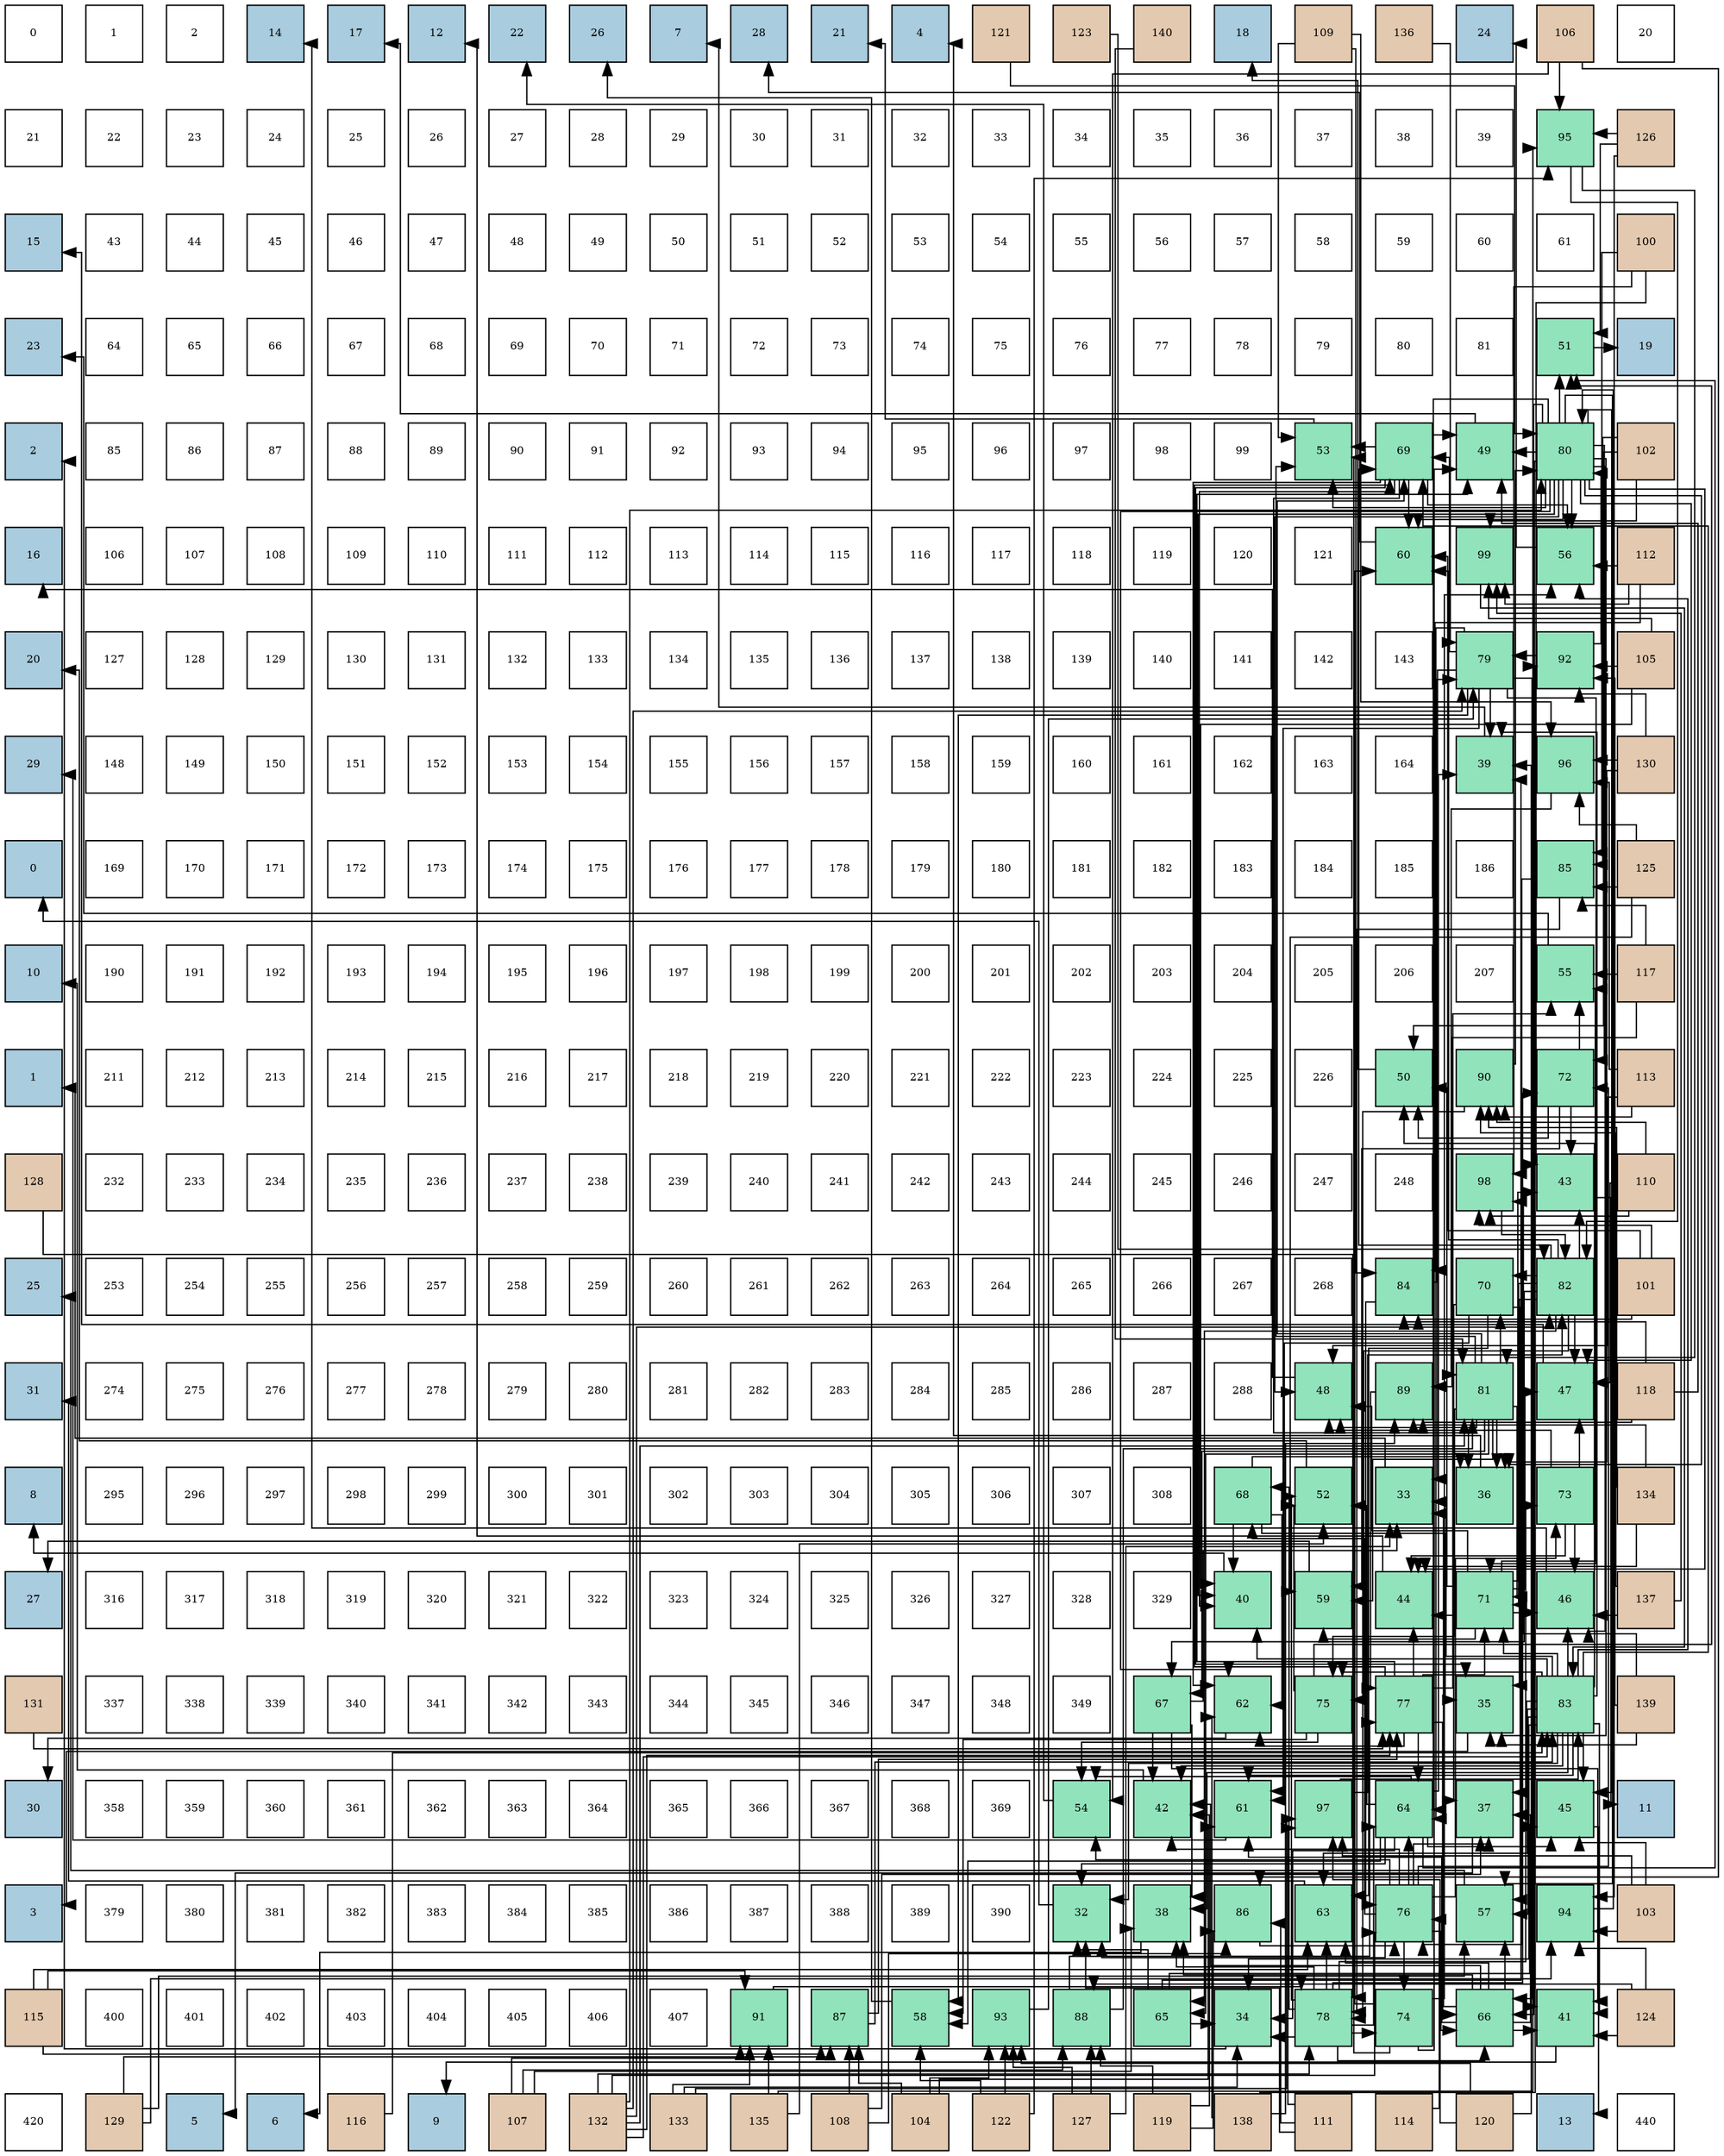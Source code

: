 digraph layout{
 rankdir=TB;
 splines=ortho;
 node [style=filled shape=square fixedsize=true width=0.6];
0[label="0", fontsize=8, fillcolor="#ffffff"];
1[label="1", fontsize=8, fillcolor="#ffffff"];
2[label="2", fontsize=8, fillcolor="#ffffff"];
3[label="14", fontsize=8, fillcolor="#a9ccde"];
4[label="17", fontsize=8, fillcolor="#a9ccde"];
5[label="12", fontsize=8, fillcolor="#a9ccde"];
6[label="22", fontsize=8, fillcolor="#a9ccde"];
7[label="26", fontsize=8, fillcolor="#a9ccde"];
8[label="7", fontsize=8, fillcolor="#a9ccde"];
9[label="28", fontsize=8, fillcolor="#a9ccde"];
10[label="21", fontsize=8, fillcolor="#a9ccde"];
11[label="4", fontsize=8, fillcolor="#a9ccde"];
12[label="121", fontsize=8, fillcolor="#e3c9af"];
13[label="123", fontsize=8, fillcolor="#e3c9af"];
14[label="140", fontsize=8, fillcolor="#e3c9af"];
15[label="18", fontsize=8, fillcolor="#a9ccde"];
16[label="109", fontsize=8, fillcolor="#e3c9af"];
17[label="136", fontsize=8, fillcolor="#e3c9af"];
18[label="24", fontsize=8, fillcolor="#a9ccde"];
19[label="106", fontsize=8, fillcolor="#e3c9af"];
20[label="20", fontsize=8, fillcolor="#ffffff"];
21[label="21", fontsize=8, fillcolor="#ffffff"];
22[label="22", fontsize=8, fillcolor="#ffffff"];
23[label="23", fontsize=8, fillcolor="#ffffff"];
24[label="24", fontsize=8, fillcolor="#ffffff"];
25[label="25", fontsize=8, fillcolor="#ffffff"];
26[label="26", fontsize=8, fillcolor="#ffffff"];
27[label="27", fontsize=8, fillcolor="#ffffff"];
28[label="28", fontsize=8, fillcolor="#ffffff"];
29[label="29", fontsize=8, fillcolor="#ffffff"];
30[label="30", fontsize=8, fillcolor="#ffffff"];
31[label="31", fontsize=8, fillcolor="#ffffff"];
32[label="32", fontsize=8, fillcolor="#ffffff"];
33[label="33", fontsize=8, fillcolor="#ffffff"];
34[label="34", fontsize=8, fillcolor="#ffffff"];
35[label="35", fontsize=8, fillcolor="#ffffff"];
36[label="36", fontsize=8, fillcolor="#ffffff"];
37[label="37", fontsize=8, fillcolor="#ffffff"];
38[label="38", fontsize=8, fillcolor="#ffffff"];
39[label="39", fontsize=8, fillcolor="#ffffff"];
40[label="95", fontsize=8, fillcolor="#91e3bb"];
41[label="126", fontsize=8, fillcolor="#e3c9af"];
42[label="15", fontsize=8, fillcolor="#a9ccde"];
43[label="43", fontsize=8, fillcolor="#ffffff"];
44[label="44", fontsize=8, fillcolor="#ffffff"];
45[label="45", fontsize=8, fillcolor="#ffffff"];
46[label="46", fontsize=8, fillcolor="#ffffff"];
47[label="47", fontsize=8, fillcolor="#ffffff"];
48[label="48", fontsize=8, fillcolor="#ffffff"];
49[label="49", fontsize=8, fillcolor="#ffffff"];
50[label="50", fontsize=8, fillcolor="#ffffff"];
51[label="51", fontsize=8, fillcolor="#ffffff"];
52[label="52", fontsize=8, fillcolor="#ffffff"];
53[label="53", fontsize=8, fillcolor="#ffffff"];
54[label="54", fontsize=8, fillcolor="#ffffff"];
55[label="55", fontsize=8, fillcolor="#ffffff"];
56[label="56", fontsize=8, fillcolor="#ffffff"];
57[label="57", fontsize=8, fillcolor="#ffffff"];
58[label="58", fontsize=8, fillcolor="#ffffff"];
59[label="59", fontsize=8, fillcolor="#ffffff"];
60[label="60", fontsize=8, fillcolor="#ffffff"];
61[label="61", fontsize=8, fillcolor="#ffffff"];
62[label="100", fontsize=8, fillcolor="#e3c9af"];
63[label="23", fontsize=8, fillcolor="#a9ccde"];
64[label="64", fontsize=8, fillcolor="#ffffff"];
65[label="65", fontsize=8, fillcolor="#ffffff"];
66[label="66", fontsize=8, fillcolor="#ffffff"];
67[label="67", fontsize=8, fillcolor="#ffffff"];
68[label="68", fontsize=8, fillcolor="#ffffff"];
69[label="69", fontsize=8, fillcolor="#ffffff"];
70[label="70", fontsize=8, fillcolor="#ffffff"];
71[label="71", fontsize=8, fillcolor="#ffffff"];
72[label="72", fontsize=8, fillcolor="#ffffff"];
73[label="73", fontsize=8, fillcolor="#ffffff"];
74[label="74", fontsize=8, fillcolor="#ffffff"];
75[label="75", fontsize=8, fillcolor="#ffffff"];
76[label="76", fontsize=8, fillcolor="#ffffff"];
77[label="77", fontsize=8, fillcolor="#ffffff"];
78[label="78", fontsize=8, fillcolor="#ffffff"];
79[label="79", fontsize=8, fillcolor="#ffffff"];
80[label="80", fontsize=8, fillcolor="#ffffff"];
81[label="81", fontsize=8, fillcolor="#ffffff"];
82[label="51", fontsize=8, fillcolor="#91e3bb"];
83[label="19", fontsize=8, fillcolor="#a9ccde"];
84[label="2", fontsize=8, fillcolor="#a9ccde"];
85[label="85", fontsize=8, fillcolor="#ffffff"];
86[label="86", fontsize=8, fillcolor="#ffffff"];
87[label="87", fontsize=8, fillcolor="#ffffff"];
88[label="88", fontsize=8, fillcolor="#ffffff"];
89[label="89", fontsize=8, fillcolor="#ffffff"];
90[label="90", fontsize=8, fillcolor="#ffffff"];
91[label="91", fontsize=8, fillcolor="#ffffff"];
92[label="92", fontsize=8, fillcolor="#ffffff"];
93[label="93", fontsize=8, fillcolor="#ffffff"];
94[label="94", fontsize=8, fillcolor="#ffffff"];
95[label="95", fontsize=8, fillcolor="#ffffff"];
96[label="96", fontsize=8, fillcolor="#ffffff"];
97[label="97", fontsize=8, fillcolor="#ffffff"];
98[label="98", fontsize=8, fillcolor="#ffffff"];
99[label="99", fontsize=8, fillcolor="#ffffff"];
100[label="53", fontsize=8, fillcolor="#91e3bb"];
101[label="69", fontsize=8, fillcolor="#91e3bb"];
102[label="49", fontsize=8, fillcolor="#91e3bb"];
103[label="80", fontsize=8, fillcolor="#91e3bb"];
104[label="102", fontsize=8, fillcolor="#e3c9af"];
105[label="16", fontsize=8, fillcolor="#a9ccde"];
106[label="106", fontsize=8, fillcolor="#ffffff"];
107[label="107", fontsize=8, fillcolor="#ffffff"];
108[label="108", fontsize=8, fillcolor="#ffffff"];
109[label="109", fontsize=8, fillcolor="#ffffff"];
110[label="110", fontsize=8, fillcolor="#ffffff"];
111[label="111", fontsize=8, fillcolor="#ffffff"];
112[label="112", fontsize=8, fillcolor="#ffffff"];
113[label="113", fontsize=8, fillcolor="#ffffff"];
114[label="114", fontsize=8, fillcolor="#ffffff"];
115[label="115", fontsize=8, fillcolor="#ffffff"];
116[label="116", fontsize=8, fillcolor="#ffffff"];
117[label="117", fontsize=8, fillcolor="#ffffff"];
118[label="118", fontsize=8, fillcolor="#ffffff"];
119[label="119", fontsize=8, fillcolor="#ffffff"];
120[label="120", fontsize=8, fillcolor="#ffffff"];
121[label="121", fontsize=8, fillcolor="#ffffff"];
122[label="60", fontsize=8, fillcolor="#91e3bb"];
123[label="99", fontsize=8, fillcolor="#91e3bb"];
124[label="56", fontsize=8, fillcolor="#91e3bb"];
125[label="112", fontsize=8, fillcolor="#e3c9af"];
126[label="20", fontsize=8, fillcolor="#a9ccde"];
127[label="127", fontsize=8, fillcolor="#ffffff"];
128[label="128", fontsize=8, fillcolor="#ffffff"];
129[label="129", fontsize=8, fillcolor="#ffffff"];
130[label="130", fontsize=8, fillcolor="#ffffff"];
131[label="131", fontsize=8, fillcolor="#ffffff"];
132[label="132", fontsize=8, fillcolor="#ffffff"];
133[label="133", fontsize=8, fillcolor="#ffffff"];
134[label="134", fontsize=8, fillcolor="#ffffff"];
135[label="135", fontsize=8, fillcolor="#ffffff"];
136[label="136", fontsize=8, fillcolor="#ffffff"];
137[label="137", fontsize=8, fillcolor="#ffffff"];
138[label="138", fontsize=8, fillcolor="#ffffff"];
139[label="139", fontsize=8, fillcolor="#ffffff"];
140[label="140", fontsize=8, fillcolor="#ffffff"];
141[label="141", fontsize=8, fillcolor="#ffffff"];
142[label="142", fontsize=8, fillcolor="#ffffff"];
143[label="143", fontsize=8, fillcolor="#ffffff"];
144[label="79", fontsize=8, fillcolor="#91e3bb"];
145[label="92", fontsize=8, fillcolor="#91e3bb"];
146[label="105", fontsize=8, fillcolor="#e3c9af"];
147[label="29", fontsize=8, fillcolor="#a9ccde"];
148[label="148", fontsize=8, fillcolor="#ffffff"];
149[label="149", fontsize=8, fillcolor="#ffffff"];
150[label="150", fontsize=8, fillcolor="#ffffff"];
151[label="151", fontsize=8, fillcolor="#ffffff"];
152[label="152", fontsize=8, fillcolor="#ffffff"];
153[label="153", fontsize=8, fillcolor="#ffffff"];
154[label="154", fontsize=8, fillcolor="#ffffff"];
155[label="155", fontsize=8, fillcolor="#ffffff"];
156[label="156", fontsize=8, fillcolor="#ffffff"];
157[label="157", fontsize=8, fillcolor="#ffffff"];
158[label="158", fontsize=8, fillcolor="#ffffff"];
159[label="159", fontsize=8, fillcolor="#ffffff"];
160[label="160", fontsize=8, fillcolor="#ffffff"];
161[label="161", fontsize=8, fillcolor="#ffffff"];
162[label="162", fontsize=8, fillcolor="#ffffff"];
163[label="163", fontsize=8, fillcolor="#ffffff"];
164[label="164", fontsize=8, fillcolor="#ffffff"];
165[label="39", fontsize=8, fillcolor="#91e3bb"];
166[label="96", fontsize=8, fillcolor="#91e3bb"];
167[label="130", fontsize=8, fillcolor="#e3c9af"];
168[label="0", fontsize=8, fillcolor="#a9ccde"];
169[label="169", fontsize=8, fillcolor="#ffffff"];
170[label="170", fontsize=8, fillcolor="#ffffff"];
171[label="171", fontsize=8, fillcolor="#ffffff"];
172[label="172", fontsize=8, fillcolor="#ffffff"];
173[label="173", fontsize=8, fillcolor="#ffffff"];
174[label="174", fontsize=8, fillcolor="#ffffff"];
175[label="175", fontsize=8, fillcolor="#ffffff"];
176[label="176", fontsize=8, fillcolor="#ffffff"];
177[label="177", fontsize=8, fillcolor="#ffffff"];
178[label="178", fontsize=8, fillcolor="#ffffff"];
179[label="179", fontsize=8, fillcolor="#ffffff"];
180[label="180", fontsize=8, fillcolor="#ffffff"];
181[label="181", fontsize=8, fillcolor="#ffffff"];
182[label="182", fontsize=8, fillcolor="#ffffff"];
183[label="183", fontsize=8, fillcolor="#ffffff"];
184[label="184", fontsize=8, fillcolor="#ffffff"];
185[label="185", fontsize=8, fillcolor="#ffffff"];
186[label="186", fontsize=8, fillcolor="#ffffff"];
187[label="85", fontsize=8, fillcolor="#91e3bb"];
188[label="125", fontsize=8, fillcolor="#e3c9af"];
189[label="10", fontsize=8, fillcolor="#a9ccde"];
190[label="190", fontsize=8, fillcolor="#ffffff"];
191[label="191", fontsize=8, fillcolor="#ffffff"];
192[label="192", fontsize=8, fillcolor="#ffffff"];
193[label="193", fontsize=8, fillcolor="#ffffff"];
194[label="194", fontsize=8, fillcolor="#ffffff"];
195[label="195", fontsize=8, fillcolor="#ffffff"];
196[label="196", fontsize=8, fillcolor="#ffffff"];
197[label="197", fontsize=8, fillcolor="#ffffff"];
198[label="198", fontsize=8, fillcolor="#ffffff"];
199[label="199", fontsize=8, fillcolor="#ffffff"];
200[label="200", fontsize=8, fillcolor="#ffffff"];
201[label="201", fontsize=8, fillcolor="#ffffff"];
202[label="202", fontsize=8, fillcolor="#ffffff"];
203[label="203", fontsize=8, fillcolor="#ffffff"];
204[label="204", fontsize=8, fillcolor="#ffffff"];
205[label="205", fontsize=8, fillcolor="#ffffff"];
206[label="206", fontsize=8, fillcolor="#ffffff"];
207[label="207", fontsize=8, fillcolor="#ffffff"];
208[label="55", fontsize=8, fillcolor="#91e3bb"];
209[label="117", fontsize=8, fillcolor="#e3c9af"];
210[label="1", fontsize=8, fillcolor="#a9ccde"];
211[label="211", fontsize=8, fillcolor="#ffffff"];
212[label="212", fontsize=8, fillcolor="#ffffff"];
213[label="213", fontsize=8, fillcolor="#ffffff"];
214[label="214", fontsize=8, fillcolor="#ffffff"];
215[label="215", fontsize=8, fillcolor="#ffffff"];
216[label="216", fontsize=8, fillcolor="#ffffff"];
217[label="217", fontsize=8, fillcolor="#ffffff"];
218[label="218", fontsize=8, fillcolor="#ffffff"];
219[label="219", fontsize=8, fillcolor="#ffffff"];
220[label="220", fontsize=8, fillcolor="#ffffff"];
221[label="221", fontsize=8, fillcolor="#ffffff"];
222[label="222", fontsize=8, fillcolor="#ffffff"];
223[label="223", fontsize=8, fillcolor="#ffffff"];
224[label="224", fontsize=8, fillcolor="#ffffff"];
225[label="225", fontsize=8, fillcolor="#ffffff"];
226[label="226", fontsize=8, fillcolor="#ffffff"];
227[label="50", fontsize=8, fillcolor="#91e3bb"];
228[label="90", fontsize=8, fillcolor="#91e3bb"];
229[label="72", fontsize=8, fillcolor="#91e3bb"];
230[label="113", fontsize=8, fillcolor="#e3c9af"];
231[label="128", fontsize=8, fillcolor="#e3c9af"];
232[label="232", fontsize=8, fillcolor="#ffffff"];
233[label="233", fontsize=8, fillcolor="#ffffff"];
234[label="234", fontsize=8, fillcolor="#ffffff"];
235[label="235", fontsize=8, fillcolor="#ffffff"];
236[label="236", fontsize=8, fillcolor="#ffffff"];
237[label="237", fontsize=8, fillcolor="#ffffff"];
238[label="238", fontsize=8, fillcolor="#ffffff"];
239[label="239", fontsize=8, fillcolor="#ffffff"];
240[label="240", fontsize=8, fillcolor="#ffffff"];
241[label="241", fontsize=8, fillcolor="#ffffff"];
242[label="242", fontsize=8, fillcolor="#ffffff"];
243[label="243", fontsize=8, fillcolor="#ffffff"];
244[label="244", fontsize=8, fillcolor="#ffffff"];
245[label="245", fontsize=8, fillcolor="#ffffff"];
246[label="246", fontsize=8, fillcolor="#ffffff"];
247[label="247", fontsize=8, fillcolor="#ffffff"];
248[label="248", fontsize=8, fillcolor="#ffffff"];
249[label="98", fontsize=8, fillcolor="#91e3bb"];
250[label="43", fontsize=8, fillcolor="#91e3bb"];
251[label="110", fontsize=8, fillcolor="#e3c9af"];
252[label="25", fontsize=8, fillcolor="#a9ccde"];
253[label="253", fontsize=8, fillcolor="#ffffff"];
254[label="254", fontsize=8, fillcolor="#ffffff"];
255[label="255", fontsize=8, fillcolor="#ffffff"];
256[label="256", fontsize=8, fillcolor="#ffffff"];
257[label="257", fontsize=8, fillcolor="#ffffff"];
258[label="258", fontsize=8, fillcolor="#ffffff"];
259[label="259", fontsize=8, fillcolor="#ffffff"];
260[label="260", fontsize=8, fillcolor="#ffffff"];
261[label="261", fontsize=8, fillcolor="#ffffff"];
262[label="262", fontsize=8, fillcolor="#ffffff"];
263[label="263", fontsize=8, fillcolor="#ffffff"];
264[label="264", fontsize=8, fillcolor="#ffffff"];
265[label="265", fontsize=8, fillcolor="#ffffff"];
266[label="266", fontsize=8, fillcolor="#ffffff"];
267[label="267", fontsize=8, fillcolor="#ffffff"];
268[label="268", fontsize=8, fillcolor="#ffffff"];
269[label="84", fontsize=8, fillcolor="#91e3bb"];
270[label="70", fontsize=8, fillcolor="#91e3bb"];
271[label="82", fontsize=8, fillcolor="#91e3bb"];
272[label="101", fontsize=8, fillcolor="#e3c9af"];
273[label="31", fontsize=8, fillcolor="#a9ccde"];
274[label="274", fontsize=8, fillcolor="#ffffff"];
275[label="275", fontsize=8, fillcolor="#ffffff"];
276[label="276", fontsize=8, fillcolor="#ffffff"];
277[label="277", fontsize=8, fillcolor="#ffffff"];
278[label="278", fontsize=8, fillcolor="#ffffff"];
279[label="279", fontsize=8, fillcolor="#ffffff"];
280[label="280", fontsize=8, fillcolor="#ffffff"];
281[label="281", fontsize=8, fillcolor="#ffffff"];
282[label="282", fontsize=8, fillcolor="#ffffff"];
283[label="283", fontsize=8, fillcolor="#ffffff"];
284[label="284", fontsize=8, fillcolor="#ffffff"];
285[label="285", fontsize=8, fillcolor="#ffffff"];
286[label="286", fontsize=8, fillcolor="#ffffff"];
287[label="287", fontsize=8, fillcolor="#ffffff"];
288[label="288", fontsize=8, fillcolor="#ffffff"];
289[label="48", fontsize=8, fillcolor="#91e3bb"];
290[label="89", fontsize=8, fillcolor="#91e3bb"];
291[label="81", fontsize=8, fillcolor="#91e3bb"];
292[label="47", fontsize=8, fillcolor="#91e3bb"];
293[label="118", fontsize=8, fillcolor="#e3c9af"];
294[label="8", fontsize=8, fillcolor="#a9ccde"];
295[label="295", fontsize=8, fillcolor="#ffffff"];
296[label="296", fontsize=8, fillcolor="#ffffff"];
297[label="297", fontsize=8, fillcolor="#ffffff"];
298[label="298", fontsize=8, fillcolor="#ffffff"];
299[label="299", fontsize=8, fillcolor="#ffffff"];
300[label="300", fontsize=8, fillcolor="#ffffff"];
301[label="301", fontsize=8, fillcolor="#ffffff"];
302[label="302", fontsize=8, fillcolor="#ffffff"];
303[label="303", fontsize=8, fillcolor="#ffffff"];
304[label="304", fontsize=8, fillcolor="#ffffff"];
305[label="305", fontsize=8, fillcolor="#ffffff"];
306[label="306", fontsize=8, fillcolor="#ffffff"];
307[label="307", fontsize=8, fillcolor="#ffffff"];
308[label="308", fontsize=8, fillcolor="#ffffff"];
309[label="68", fontsize=8, fillcolor="#91e3bb"];
310[label="52", fontsize=8, fillcolor="#91e3bb"];
311[label="33", fontsize=8, fillcolor="#91e3bb"];
312[label="36", fontsize=8, fillcolor="#91e3bb"];
313[label="73", fontsize=8, fillcolor="#91e3bb"];
314[label="134", fontsize=8, fillcolor="#e3c9af"];
315[label="27", fontsize=8, fillcolor="#a9ccde"];
316[label="316", fontsize=8, fillcolor="#ffffff"];
317[label="317", fontsize=8, fillcolor="#ffffff"];
318[label="318", fontsize=8, fillcolor="#ffffff"];
319[label="319", fontsize=8, fillcolor="#ffffff"];
320[label="320", fontsize=8, fillcolor="#ffffff"];
321[label="321", fontsize=8, fillcolor="#ffffff"];
322[label="322", fontsize=8, fillcolor="#ffffff"];
323[label="323", fontsize=8, fillcolor="#ffffff"];
324[label="324", fontsize=8, fillcolor="#ffffff"];
325[label="325", fontsize=8, fillcolor="#ffffff"];
326[label="326", fontsize=8, fillcolor="#ffffff"];
327[label="327", fontsize=8, fillcolor="#ffffff"];
328[label="328", fontsize=8, fillcolor="#ffffff"];
329[label="329", fontsize=8, fillcolor="#ffffff"];
330[label="40", fontsize=8, fillcolor="#91e3bb"];
331[label="59", fontsize=8, fillcolor="#91e3bb"];
332[label="44", fontsize=8, fillcolor="#91e3bb"];
333[label="71", fontsize=8, fillcolor="#91e3bb"];
334[label="46", fontsize=8, fillcolor="#91e3bb"];
335[label="137", fontsize=8, fillcolor="#e3c9af"];
336[label="131", fontsize=8, fillcolor="#e3c9af"];
337[label="337", fontsize=8, fillcolor="#ffffff"];
338[label="338", fontsize=8, fillcolor="#ffffff"];
339[label="339", fontsize=8, fillcolor="#ffffff"];
340[label="340", fontsize=8, fillcolor="#ffffff"];
341[label="341", fontsize=8, fillcolor="#ffffff"];
342[label="342", fontsize=8, fillcolor="#ffffff"];
343[label="343", fontsize=8, fillcolor="#ffffff"];
344[label="344", fontsize=8, fillcolor="#ffffff"];
345[label="345", fontsize=8, fillcolor="#ffffff"];
346[label="346", fontsize=8, fillcolor="#ffffff"];
347[label="347", fontsize=8, fillcolor="#ffffff"];
348[label="348", fontsize=8, fillcolor="#ffffff"];
349[label="349", fontsize=8, fillcolor="#ffffff"];
350[label="67", fontsize=8, fillcolor="#91e3bb"];
351[label="62", fontsize=8, fillcolor="#91e3bb"];
352[label="75", fontsize=8, fillcolor="#91e3bb"];
353[label="77", fontsize=8, fillcolor="#91e3bb"];
354[label="35", fontsize=8, fillcolor="#91e3bb"];
355[label="83", fontsize=8, fillcolor="#91e3bb"];
356[label="139", fontsize=8, fillcolor="#e3c9af"];
357[label="30", fontsize=8, fillcolor="#a9ccde"];
358[label="358", fontsize=8, fillcolor="#ffffff"];
359[label="359", fontsize=8, fillcolor="#ffffff"];
360[label="360", fontsize=8, fillcolor="#ffffff"];
361[label="361", fontsize=8, fillcolor="#ffffff"];
362[label="362", fontsize=8, fillcolor="#ffffff"];
363[label="363", fontsize=8, fillcolor="#ffffff"];
364[label="364", fontsize=8, fillcolor="#ffffff"];
365[label="365", fontsize=8, fillcolor="#ffffff"];
366[label="366", fontsize=8, fillcolor="#ffffff"];
367[label="367", fontsize=8, fillcolor="#ffffff"];
368[label="368", fontsize=8, fillcolor="#ffffff"];
369[label="369", fontsize=8, fillcolor="#ffffff"];
370[label="54", fontsize=8, fillcolor="#91e3bb"];
371[label="42", fontsize=8, fillcolor="#91e3bb"];
372[label="61", fontsize=8, fillcolor="#91e3bb"];
373[label="97", fontsize=8, fillcolor="#91e3bb"];
374[label="64", fontsize=8, fillcolor="#91e3bb"];
375[label="37", fontsize=8, fillcolor="#91e3bb"];
376[label="45", fontsize=8, fillcolor="#91e3bb"];
377[label="11", fontsize=8, fillcolor="#a9ccde"];
378[label="3", fontsize=8, fillcolor="#a9ccde"];
379[label="379", fontsize=8, fillcolor="#ffffff"];
380[label="380", fontsize=8, fillcolor="#ffffff"];
381[label="381", fontsize=8, fillcolor="#ffffff"];
382[label="382", fontsize=8, fillcolor="#ffffff"];
383[label="383", fontsize=8, fillcolor="#ffffff"];
384[label="384", fontsize=8, fillcolor="#ffffff"];
385[label="385", fontsize=8, fillcolor="#ffffff"];
386[label="386", fontsize=8, fillcolor="#ffffff"];
387[label="387", fontsize=8, fillcolor="#ffffff"];
388[label="388", fontsize=8, fillcolor="#ffffff"];
389[label="389", fontsize=8, fillcolor="#ffffff"];
390[label="390", fontsize=8, fillcolor="#ffffff"];
391[label="32", fontsize=8, fillcolor="#91e3bb"];
392[label="38", fontsize=8, fillcolor="#91e3bb"];
393[label="86", fontsize=8, fillcolor="#91e3bb"];
394[label="63", fontsize=8, fillcolor="#91e3bb"];
395[label="76", fontsize=8, fillcolor="#91e3bb"];
396[label="57", fontsize=8, fillcolor="#91e3bb"];
397[label="94", fontsize=8, fillcolor="#91e3bb"];
398[label="103", fontsize=8, fillcolor="#e3c9af"];
399[label="115", fontsize=8, fillcolor="#e3c9af"];
400[label="400", fontsize=8, fillcolor="#ffffff"];
401[label="401", fontsize=8, fillcolor="#ffffff"];
402[label="402", fontsize=8, fillcolor="#ffffff"];
403[label="403", fontsize=8, fillcolor="#ffffff"];
404[label="404", fontsize=8, fillcolor="#ffffff"];
405[label="405", fontsize=8, fillcolor="#ffffff"];
406[label="406", fontsize=8, fillcolor="#ffffff"];
407[label="407", fontsize=8, fillcolor="#ffffff"];
408[label="91", fontsize=8, fillcolor="#91e3bb"];
409[label="87", fontsize=8, fillcolor="#91e3bb"];
410[label="58", fontsize=8, fillcolor="#91e3bb"];
411[label="93", fontsize=8, fillcolor="#91e3bb"];
412[label="88", fontsize=8, fillcolor="#91e3bb"];
413[label="65", fontsize=8, fillcolor="#91e3bb"];
414[label="34", fontsize=8, fillcolor="#91e3bb"];
415[label="78", fontsize=8, fillcolor="#91e3bb"];
416[label="74", fontsize=8, fillcolor="#91e3bb"];
417[label="66", fontsize=8, fillcolor="#91e3bb"];
418[label="41", fontsize=8, fillcolor="#91e3bb"];
419[label="124", fontsize=8, fillcolor="#e3c9af"];
420[label="420", fontsize=8, fillcolor="#ffffff"];
421[label="129", fontsize=8, fillcolor="#e3c9af"];
422[label="5", fontsize=8, fillcolor="#a9ccde"];
423[label="6", fontsize=8, fillcolor="#a9ccde"];
424[label="116", fontsize=8, fillcolor="#e3c9af"];
425[label="9", fontsize=8, fillcolor="#a9ccde"];
426[label="107", fontsize=8, fillcolor="#e3c9af"];
427[label="132", fontsize=8, fillcolor="#e3c9af"];
428[label="133", fontsize=8, fillcolor="#e3c9af"];
429[label="135", fontsize=8, fillcolor="#e3c9af"];
430[label="108", fontsize=8, fillcolor="#e3c9af"];
431[label="104", fontsize=8, fillcolor="#e3c9af"];
432[label="122", fontsize=8, fillcolor="#e3c9af"];
433[label="127", fontsize=8, fillcolor="#e3c9af"];
434[label="119", fontsize=8, fillcolor="#e3c9af"];
435[label="138", fontsize=8, fillcolor="#e3c9af"];
436[label="111", fontsize=8, fillcolor="#e3c9af"];
437[label="114", fontsize=8, fillcolor="#e3c9af"];
438[label="120", fontsize=8, fillcolor="#e3c9af"];
439[label="13", fontsize=8, fillcolor="#a9ccde"];
440[label="440", fontsize=8, fillcolor="#ffffff"];
edge [constraint=false, style=vis];391 -> 168;
311 -> 210;
414 -> 84;
354 -> 378;
312 -> 11;
375 -> 422;
392 -> 423;
165 -> 8;
330 -> 294;
418 -> 425;
371 -> 189;
250 -> 377;
332 -> 5;
376 -> 439;
334 -> 3;
292 -> 42;
289 -> 105;
102 -> 4;
227 -> 15;
82 -> 83;
310 -> 126;
100 -> 10;
370 -> 6;
208 -> 63;
124 -> 18;
396 -> 252;
410 -> 7;
331 -> 315;
122 -> 9;
372 -> 147;
351 -> 357;
394 -> 273;
374 -> 391;
374 -> 414;
374 -> 165;
374 -> 376;
374 -> 82;
374 -> 310;
374 -> 370;
374 -> 410;
413 -> 391;
413 -> 414;
413 -> 165;
413 -> 376;
417 -> 311;
417 -> 375;
417 -> 392;
417 -> 418;
417 -> 371;
417 -> 396;
417 -> 372;
417 -> 394;
350 -> 311;
350 -> 392;
350 -> 418;
350 -> 371;
309 -> 354;
309 -> 312;
309 -> 330;
309 -> 351;
101 -> 354;
101 -> 312;
101 -> 330;
101 -> 102;
101 -> 100;
101 -> 124;
101 -> 122;
101 -> 351;
270 -> 375;
270 -> 396;
270 -> 372;
270 -> 394;
333 -> 250;
333 -> 332;
333 -> 334;
333 -> 292;
333 -> 289;
333 -> 227;
333 -> 208;
333 -> 331;
229 -> 250;
229 -> 227;
229 -> 208;
229 -> 331;
313 -> 332;
313 -> 334;
313 -> 292;
313 -> 289;
416 -> 102;
416 -> 100;
416 -> 124;
416 -> 122;
352 -> 82;
352 -> 310;
352 -> 370;
352 -> 410;
395 -> 391;
395 -> 375;
395 -> 371;
395 -> 370;
395 -> 374;
395 -> 417;
395 -> 309;
395 -> 229;
395 -> 313;
395 -> 416;
353 -> 332;
353 -> 102;
353 -> 208;
353 -> 351;
353 -> 374;
353 -> 417;
353 -> 101;
353 -> 333;
415 -> 414;
415 -> 392;
415 -> 310;
415 -> 394;
415 -> 374;
415 -> 417;
415 -> 309;
415 -> 229;
415 -> 313;
415 -> 416;
144 -> 311;
144 -> 165;
144 -> 410;
144 -> 372;
144 -> 374;
144 -> 417;
144 -> 101;
144 -> 333;
103 -> 354;
103 -> 312;
103 -> 330;
103 -> 418;
103 -> 332;
103 -> 376;
103 -> 334;
103 -> 292;
103 -> 289;
103 -> 102;
103 -> 82;
103 -> 100;
103 -> 124;
103 -> 396;
103 -> 122;
103 -> 351;
103 -> 374;
103 -> 417;
103 -> 229;
291 -> 312;
291 -> 289;
291 -> 100;
291 -> 331;
291 -> 413;
291 -> 350;
291 -> 101;
291 -> 270;
291 -> 333;
291 -> 352;
271 -> 354;
271 -> 250;
271 -> 292;
271 -> 122;
271 -> 413;
271 -> 350;
271 -> 101;
271 -> 270;
271 -> 333;
271 -> 352;
355 -> 391;
355 -> 311;
355 -> 414;
355 -> 375;
355 -> 392;
355 -> 165;
355 -> 330;
355 -> 418;
355 -> 371;
355 -> 376;
355 -> 334;
355 -> 227;
355 -> 124;
355 -> 396;
355 -> 372;
355 -> 394;
355 -> 101;
355 -> 333;
355 -> 352;
269 -> 395;
269 -> 144;
187 -> 395;
187 -> 415;
393 -> 395;
409 -> 353;
409 -> 355;
412 -> 353;
412 -> 291;
290 -> 353;
228 -> 415;
228 -> 103;
408 -> 415;
145 -> 144;
145 -> 103;
411 -> 144;
397 -> 103;
40 -> 291;
40 -> 271;
166 -> 291;
373 -> 271;
373 -> 355;
249 -> 271;
123 -> 355;
62 -> 250;
62 -> 187;
62 -> 249;
272 -> 122;
272 -> 269;
272 -> 249;
104 -> 227;
104 -> 187;
104 -> 123;
398 -> 376;
398 -> 397;
398 -> 373;
431 -> 372;
431 -> 409;
431 -> 411;
146 -> 330;
146 -> 145;
146 -> 123;
19 -> 370;
19 -> 393;
19 -> 40;
426 -> 392;
426 -> 412;
426 -> 408;
430 -> 375;
430 -> 393;
430 -> 409;
16 -> 100;
16 -> 269;
16 -> 166;
251 -> 292;
251 -> 228;
251 -> 249;
436 -> 391;
436 -> 393;
436 -> 373;
125 -> 124;
125 -> 269;
125 -> 123;
230 -> 289;
230 -> 228;
230 -> 166;
437 -> 395;
399 -> 394;
399 -> 409;
399 -> 408;
424 -> 355;
209 -> 208;
209 -> 187;
209 -> 290;
293 -> 102;
293 -> 269;
293 -> 290;
434 -> 371;
434 -> 393;
434 -> 412;
438 -> 165;
438 -> 411;
438 -> 373;
12 -> 103;
432 -> 410;
432 -> 411;
432 -> 40;
13 -> 271;
419 -> 418;
419 -> 412;
419 -> 397;
188 -> 331;
188 -> 187;
188 -> 166;
41 -> 82;
41 -> 397;
41 -> 40;
433 -> 311;
433 -> 412;
433 -> 411;
231 -> 415;
421 -> 396;
421 -> 409;
421 -> 397;
167 -> 312;
167 -> 145;
167 -> 166;
336 -> 353;
427 -> 395;
427 -> 353;
427 -> 415;
427 -> 144;
427 -> 103;
427 -> 291;
427 -> 271;
427 -> 355;
428 -> 414;
428 -> 408;
428 -> 373;
314 -> 332;
314 -> 290;
314 -> 228;
429 -> 310;
429 -> 408;
429 -> 40;
17 -> 144;
335 -> 334;
335 -> 228;
335 -> 123;
435 -> 351;
435 -> 290;
435 -> 145;
356 -> 354;
356 -> 145;
356 -> 249;
14 -> 291;
edge [constraint=true, style=invis];
0 -> 21 -> 42 -> 63 -> 84 -> 105 -> 126 -> 147 -> 168 -> 189 -> 210 -> 231 -> 252 -> 273 -> 294 -> 315 -> 336 -> 357 -> 378 -> 399 -> 420;
1 -> 22 -> 43 -> 64 -> 85 -> 106 -> 127 -> 148 -> 169 -> 190 -> 211 -> 232 -> 253 -> 274 -> 295 -> 316 -> 337 -> 358 -> 379 -> 400 -> 421;
2 -> 23 -> 44 -> 65 -> 86 -> 107 -> 128 -> 149 -> 170 -> 191 -> 212 -> 233 -> 254 -> 275 -> 296 -> 317 -> 338 -> 359 -> 380 -> 401 -> 422;
3 -> 24 -> 45 -> 66 -> 87 -> 108 -> 129 -> 150 -> 171 -> 192 -> 213 -> 234 -> 255 -> 276 -> 297 -> 318 -> 339 -> 360 -> 381 -> 402 -> 423;
4 -> 25 -> 46 -> 67 -> 88 -> 109 -> 130 -> 151 -> 172 -> 193 -> 214 -> 235 -> 256 -> 277 -> 298 -> 319 -> 340 -> 361 -> 382 -> 403 -> 424;
5 -> 26 -> 47 -> 68 -> 89 -> 110 -> 131 -> 152 -> 173 -> 194 -> 215 -> 236 -> 257 -> 278 -> 299 -> 320 -> 341 -> 362 -> 383 -> 404 -> 425;
6 -> 27 -> 48 -> 69 -> 90 -> 111 -> 132 -> 153 -> 174 -> 195 -> 216 -> 237 -> 258 -> 279 -> 300 -> 321 -> 342 -> 363 -> 384 -> 405 -> 426;
7 -> 28 -> 49 -> 70 -> 91 -> 112 -> 133 -> 154 -> 175 -> 196 -> 217 -> 238 -> 259 -> 280 -> 301 -> 322 -> 343 -> 364 -> 385 -> 406 -> 427;
8 -> 29 -> 50 -> 71 -> 92 -> 113 -> 134 -> 155 -> 176 -> 197 -> 218 -> 239 -> 260 -> 281 -> 302 -> 323 -> 344 -> 365 -> 386 -> 407 -> 428;
9 -> 30 -> 51 -> 72 -> 93 -> 114 -> 135 -> 156 -> 177 -> 198 -> 219 -> 240 -> 261 -> 282 -> 303 -> 324 -> 345 -> 366 -> 387 -> 408 -> 429;
10 -> 31 -> 52 -> 73 -> 94 -> 115 -> 136 -> 157 -> 178 -> 199 -> 220 -> 241 -> 262 -> 283 -> 304 -> 325 -> 346 -> 367 -> 388 -> 409 -> 430;
11 -> 32 -> 53 -> 74 -> 95 -> 116 -> 137 -> 158 -> 179 -> 200 -> 221 -> 242 -> 263 -> 284 -> 305 -> 326 -> 347 -> 368 -> 389 -> 410 -> 431;
12 -> 33 -> 54 -> 75 -> 96 -> 117 -> 138 -> 159 -> 180 -> 201 -> 222 -> 243 -> 264 -> 285 -> 306 -> 327 -> 348 -> 369 -> 390 -> 411 -> 432;
13 -> 34 -> 55 -> 76 -> 97 -> 118 -> 139 -> 160 -> 181 -> 202 -> 223 -> 244 -> 265 -> 286 -> 307 -> 328 -> 349 -> 370 -> 391 -> 412 -> 433;
14 -> 35 -> 56 -> 77 -> 98 -> 119 -> 140 -> 161 -> 182 -> 203 -> 224 -> 245 -> 266 -> 287 -> 308 -> 329 -> 350 -> 371 -> 392 -> 413 -> 434;
15 -> 36 -> 57 -> 78 -> 99 -> 120 -> 141 -> 162 -> 183 -> 204 -> 225 -> 246 -> 267 -> 288 -> 309 -> 330 -> 351 -> 372 -> 393 -> 414 -> 435;
16 -> 37 -> 58 -> 79 -> 100 -> 121 -> 142 -> 163 -> 184 -> 205 -> 226 -> 247 -> 268 -> 289 -> 310 -> 331 -> 352 -> 373 -> 394 -> 415 -> 436;
17 -> 38 -> 59 -> 80 -> 101 -> 122 -> 143 -> 164 -> 185 -> 206 -> 227 -> 248 -> 269 -> 290 -> 311 -> 332 -> 353 -> 374 -> 395 -> 416 -> 437;
18 -> 39 -> 60 -> 81 -> 102 -> 123 -> 144 -> 165 -> 186 -> 207 -> 228 -> 249 -> 270 -> 291 -> 312 -> 333 -> 354 -> 375 -> 396 -> 417 -> 438;
19 -> 40 -> 61 -> 82 -> 103 -> 124 -> 145 -> 166 -> 187 -> 208 -> 229 -> 250 -> 271 -> 292 -> 313 -> 334 -> 355 -> 376 -> 397 -> 418 -> 439;
20 -> 41 -> 62 -> 83 -> 104 -> 125 -> 146 -> 167 -> 188 -> 209 -> 230 -> 251 -> 272 -> 293 -> 314 -> 335 -> 356 -> 377 -> 398 -> 419 -> 440;
rank = same {0 -> 1 -> 2 -> 3 -> 4 -> 5 -> 6 -> 7 -> 8 -> 9 -> 10 -> 11 -> 12 -> 13 -> 14 -> 15 -> 16 -> 17 -> 18 -> 19 -> 20};
rank = same {21 -> 22 -> 23 -> 24 -> 25 -> 26 -> 27 -> 28 -> 29 -> 30 -> 31 -> 32 -> 33 -> 34 -> 35 -> 36 -> 37 -> 38 -> 39 -> 40 -> 41};
rank = same {42 -> 43 -> 44 -> 45 -> 46 -> 47 -> 48 -> 49 -> 50 -> 51 -> 52 -> 53 -> 54 -> 55 -> 56 -> 57 -> 58 -> 59 -> 60 -> 61 -> 62};
rank = same {63 -> 64 -> 65 -> 66 -> 67 -> 68 -> 69 -> 70 -> 71 -> 72 -> 73 -> 74 -> 75 -> 76 -> 77 -> 78 -> 79 -> 80 -> 81 -> 82 -> 83};
rank = same {84 -> 85 -> 86 -> 87 -> 88 -> 89 -> 90 -> 91 -> 92 -> 93 -> 94 -> 95 -> 96 -> 97 -> 98 -> 99 -> 100 -> 101 -> 102 -> 103 -> 104};
rank = same {105 -> 106 -> 107 -> 108 -> 109 -> 110 -> 111 -> 112 -> 113 -> 114 -> 115 -> 116 -> 117 -> 118 -> 119 -> 120 -> 121 -> 122 -> 123 -> 124 -> 125};
rank = same {126 -> 127 -> 128 -> 129 -> 130 -> 131 -> 132 -> 133 -> 134 -> 135 -> 136 -> 137 -> 138 -> 139 -> 140 -> 141 -> 142 -> 143 -> 144 -> 145 -> 146};
rank = same {147 -> 148 -> 149 -> 150 -> 151 -> 152 -> 153 -> 154 -> 155 -> 156 -> 157 -> 158 -> 159 -> 160 -> 161 -> 162 -> 163 -> 164 -> 165 -> 166 -> 167};
rank = same {168 -> 169 -> 170 -> 171 -> 172 -> 173 -> 174 -> 175 -> 176 -> 177 -> 178 -> 179 -> 180 -> 181 -> 182 -> 183 -> 184 -> 185 -> 186 -> 187 -> 188};
rank = same {189 -> 190 -> 191 -> 192 -> 193 -> 194 -> 195 -> 196 -> 197 -> 198 -> 199 -> 200 -> 201 -> 202 -> 203 -> 204 -> 205 -> 206 -> 207 -> 208 -> 209};
rank = same {210 -> 211 -> 212 -> 213 -> 214 -> 215 -> 216 -> 217 -> 218 -> 219 -> 220 -> 221 -> 222 -> 223 -> 224 -> 225 -> 226 -> 227 -> 228 -> 229 -> 230};
rank = same {231 -> 232 -> 233 -> 234 -> 235 -> 236 -> 237 -> 238 -> 239 -> 240 -> 241 -> 242 -> 243 -> 244 -> 245 -> 246 -> 247 -> 248 -> 249 -> 250 -> 251};
rank = same {252 -> 253 -> 254 -> 255 -> 256 -> 257 -> 258 -> 259 -> 260 -> 261 -> 262 -> 263 -> 264 -> 265 -> 266 -> 267 -> 268 -> 269 -> 270 -> 271 -> 272};
rank = same {273 -> 274 -> 275 -> 276 -> 277 -> 278 -> 279 -> 280 -> 281 -> 282 -> 283 -> 284 -> 285 -> 286 -> 287 -> 288 -> 289 -> 290 -> 291 -> 292 -> 293};
rank = same {294 -> 295 -> 296 -> 297 -> 298 -> 299 -> 300 -> 301 -> 302 -> 303 -> 304 -> 305 -> 306 -> 307 -> 308 -> 309 -> 310 -> 311 -> 312 -> 313 -> 314};
rank = same {315 -> 316 -> 317 -> 318 -> 319 -> 320 -> 321 -> 322 -> 323 -> 324 -> 325 -> 326 -> 327 -> 328 -> 329 -> 330 -> 331 -> 332 -> 333 -> 334 -> 335};
rank = same {336 -> 337 -> 338 -> 339 -> 340 -> 341 -> 342 -> 343 -> 344 -> 345 -> 346 -> 347 -> 348 -> 349 -> 350 -> 351 -> 352 -> 353 -> 354 -> 355 -> 356};
rank = same {357 -> 358 -> 359 -> 360 -> 361 -> 362 -> 363 -> 364 -> 365 -> 366 -> 367 -> 368 -> 369 -> 370 -> 371 -> 372 -> 373 -> 374 -> 375 -> 376 -> 377};
rank = same {378 -> 379 -> 380 -> 381 -> 382 -> 383 -> 384 -> 385 -> 386 -> 387 -> 388 -> 389 -> 390 -> 391 -> 392 -> 393 -> 394 -> 395 -> 396 -> 397 -> 398};
rank = same {399 -> 400 -> 401 -> 402 -> 403 -> 404 -> 405 -> 406 -> 407 -> 408 -> 409 -> 410 -> 411 -> 412 -> 413 -> 414 -> 415 -> 416 -> 417 -> 418 -> 419};
rank = same {420 -> 421 -> 422 -> 423 -> 424 -> 425 -> 426 -> 427 -> 428 -> 429 -> 430 -> 431 -> 432 -> 433 -> 434 -> 435 -> 436 -> 437 -> 438 -> 439 -> 440};
}